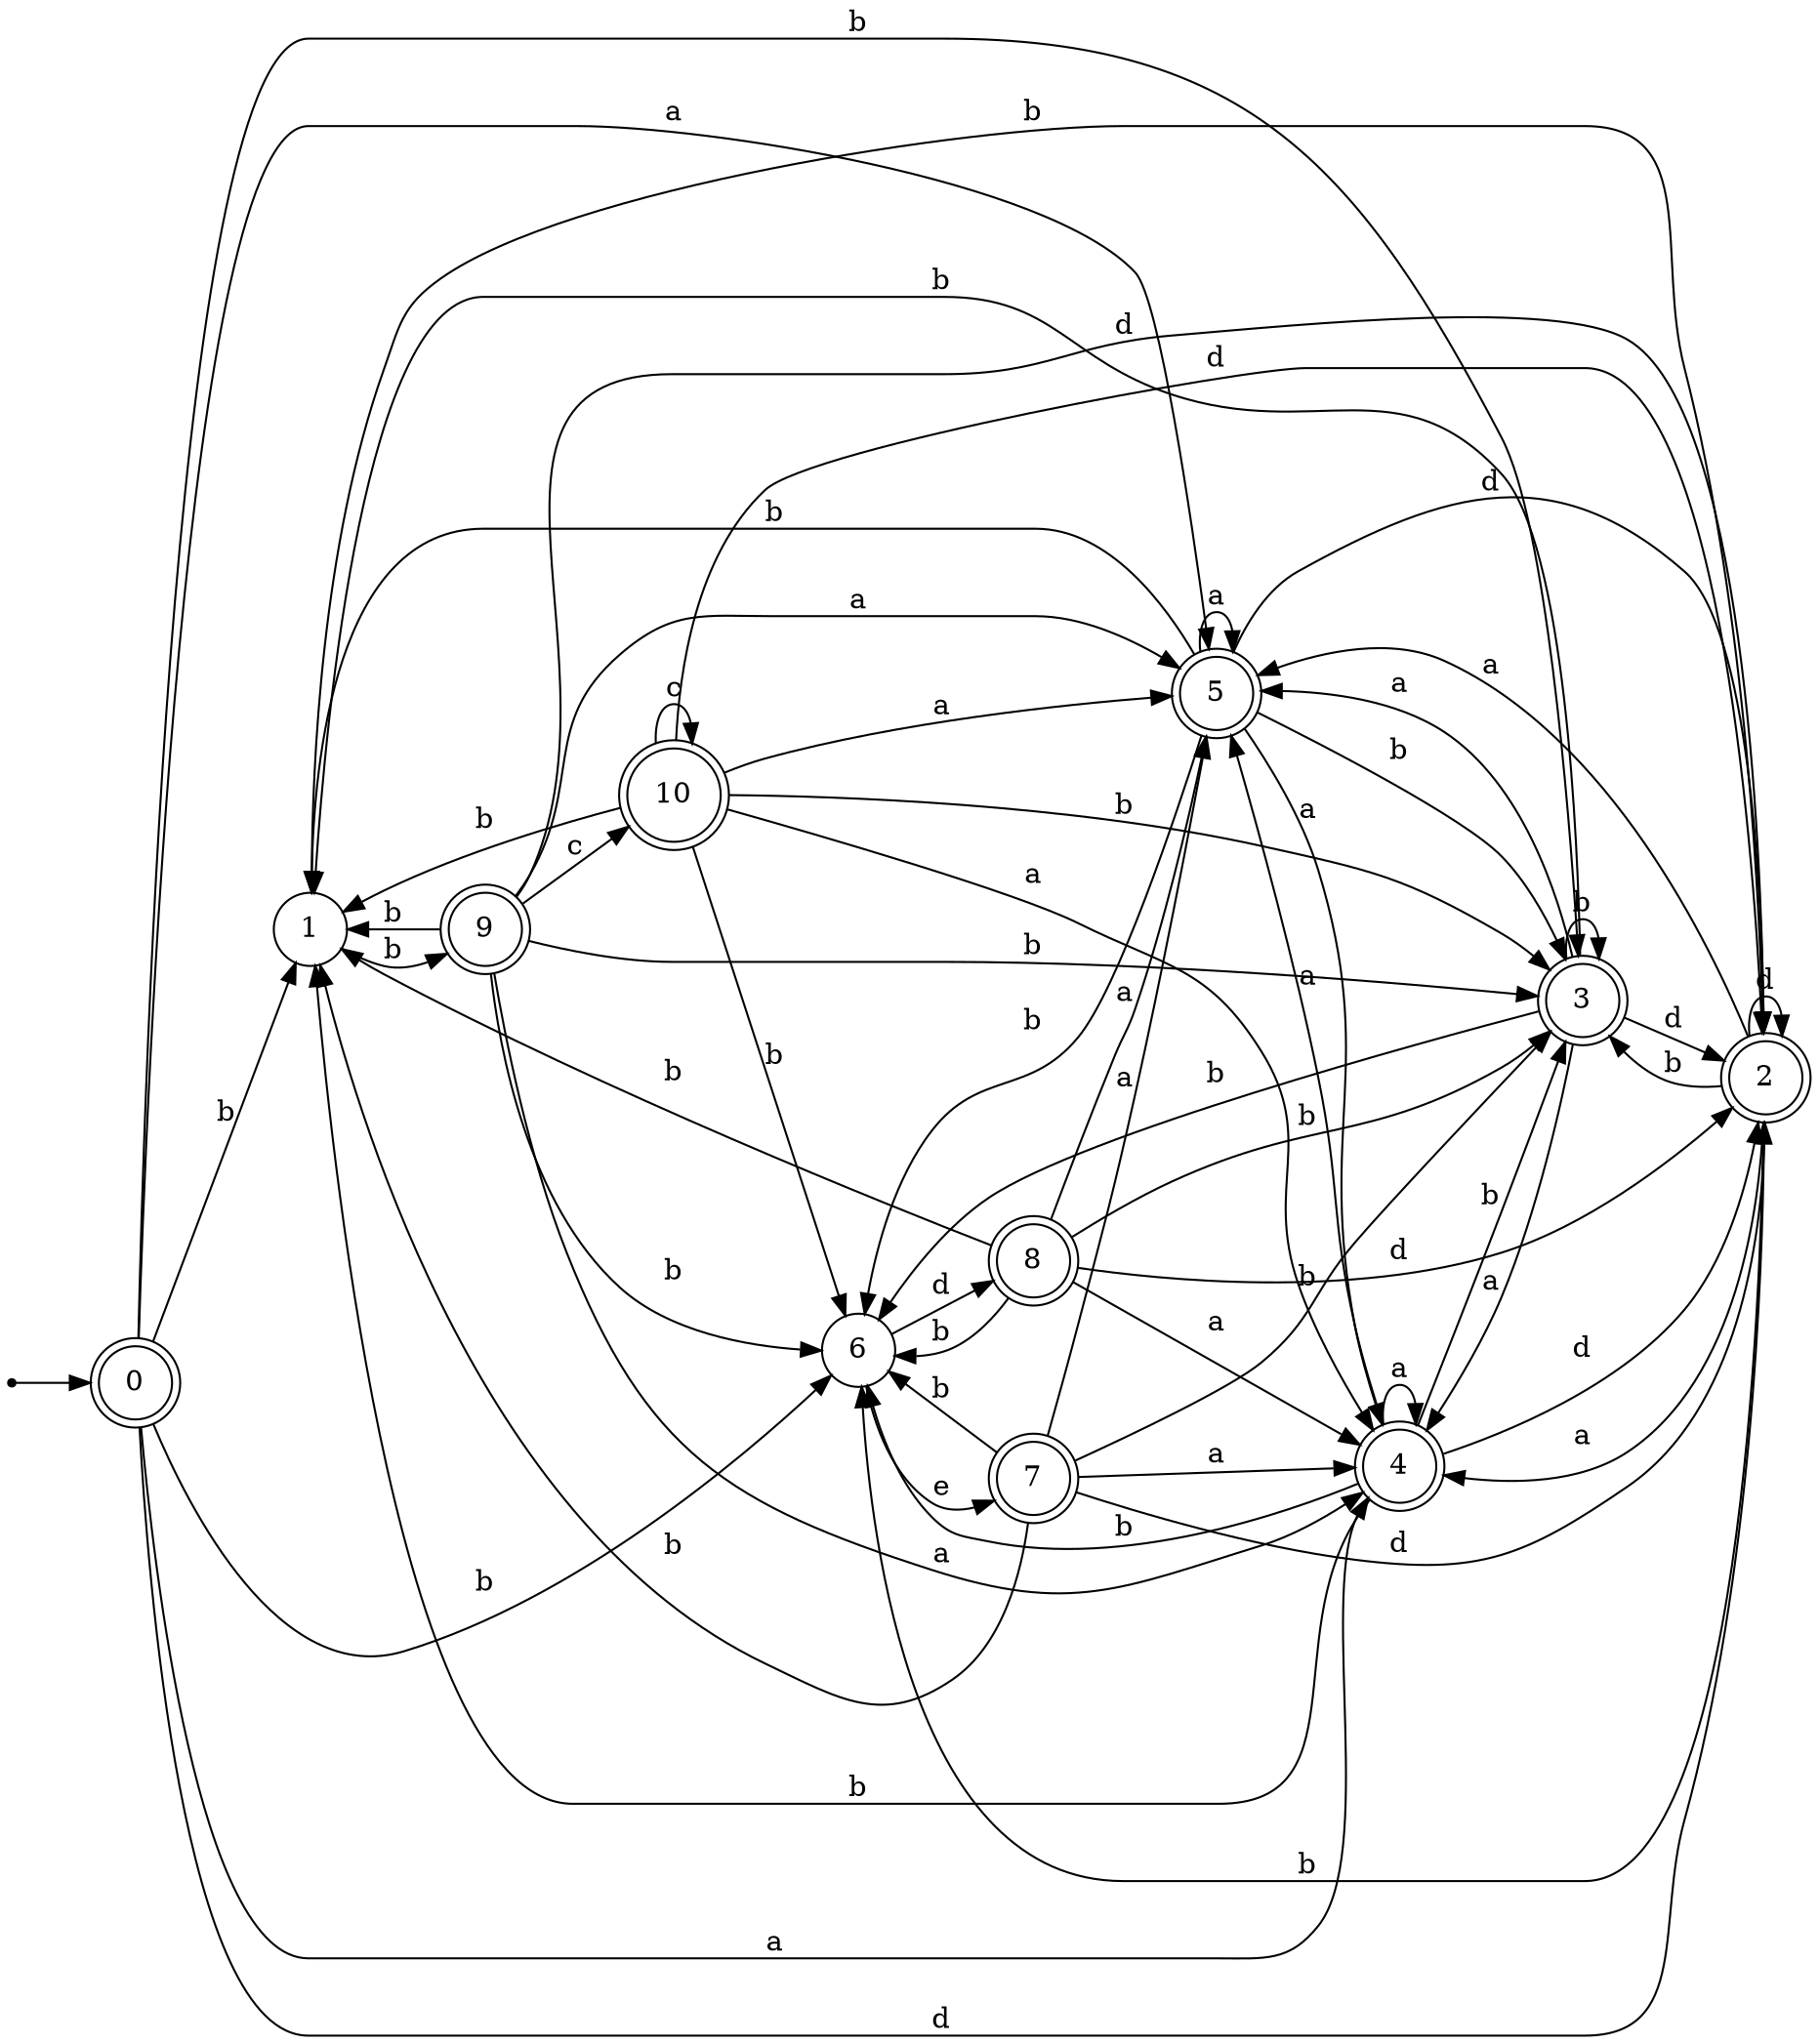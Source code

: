digraph finite_state_machine {
rankdir=LR;
size="20,20";
node [shape = point]; "dummy0"
node [shape = doublecircle]; "0";"dummy0" -> "0";
node [shape = circle]; "1";
node [shape = doublecircle]; "2";node [shape = doublecircle]; "3";node [shape = doublecircle]; "4";node [shape = doublecircle]; "5";node [shape = circle]; "6";
node [shape = doublecircle]; "7";node [shape = doublecircle]; "8";node [shape = doublecircle]; "9";node [shape = doublecircle]; "10";"0" -> "1" [label = "b"];
 "0" -> "3" [label = "b"];
 "0" -> "6" [label = "b"];
 "0" -> "2" [label = "d"];
 "0" -> "4" [label = "a"];
 "0" -> "5" [label = "a"];
 "6" -> "7" [label = "e"];
 "6" -> "8" [label = "d"];
 "8" -> "1" [label = "b"];
 "8" -> "3" [label = "b"];
 "8" -> "6" [label = "b"];
 "8" -> "4" [label = "a"];
 "8" -> "5" [label = "a"];
 "8" -> "2" [label = "d"];
 "7" -> "1" [label = "b"];
 "7" -> "3" [label = "b"];
 "7" -> "6" [label = "b"];
 "7" -> "4" [label = "a"];
 "7" -> "5" [label = "a"];
 "7" -> "2" [label = "d"];
 "5" -> "4" [label = "a"];
 "5" -> "5" [label = "a"];
 "5" -> "1" [label = "b"];
 "5" -> "3" [label = "b"];
 "5" -> "6" [label = "b"];
 "5" -> "2" [label = "d"];
 "4" -> "4" [label = "a"];
 "4" -> "5" [label = "a"];
 "4" -> "1" [label = "b"];
 "4" -> "3" [label = "b"];
 "4" -> "6" [label = "b"];
 "4" -> "2" [label = "d"];
 "3" -> "1" [label = "b"];
 "3" -> "3" [label = "b"];
 "3" -> "6" [label = "b"];
 "3" -> "4" [label = "a"];
 "3" -> "5" [label = "a"];
 "3" -> "2" [label = "d"];
 "2" -> "2" [label = "d"];
 "2" -> "1" [label = "b"];
 "2" -> "3" [label = "b"];
 "2" -> "6" [label = "b"];
 "2" -> "4" [label = "a"];
 "2" -> "5" [label = "a"];
 "1" -> "9" [label = "b"];
 "9" -> "1" [label = "b"];
 "9" -> "3" [label = "b"];
 "9" -> "6" [label = "b"];
 "9" -> "10" [label = "c"];
 "9" -> "2" [label = "d"];
 "9" -> "4" [label = "a"];
 "9" -> "5" [label = "a"];
 "10" -> "10" [label = "c"];
 "10" -> "1" [label = "b"];
 "10" -> "3" [label = "b"];
 "10" -> "6" [label = "b"];
 "10" -> "2" [label = "d"];
 "10" -> "4" [label = "a"];
 "10" -> "5" [label = "a"];
 }
